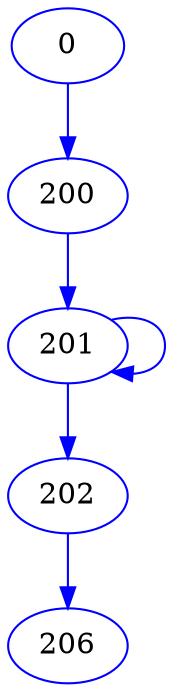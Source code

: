 digraph g {
	node [color=black];
	edge [color=black];
	0	[color=blue];
	200	[color=blue];
	0 -> 200	[key=new_edge,
		color=blue];
	201	[color=blue];
	200 -> 201	[key=new_edge,
		color=blue];
	201 -> 201	[key=new_edge,
		color=blue];
	202	[color=blue];
	201 -> 202	[key=new_edge,
		color=blue];
	206	[color=blue];
	202 -> 206	[key=new_edge,
		color=blue];
}
